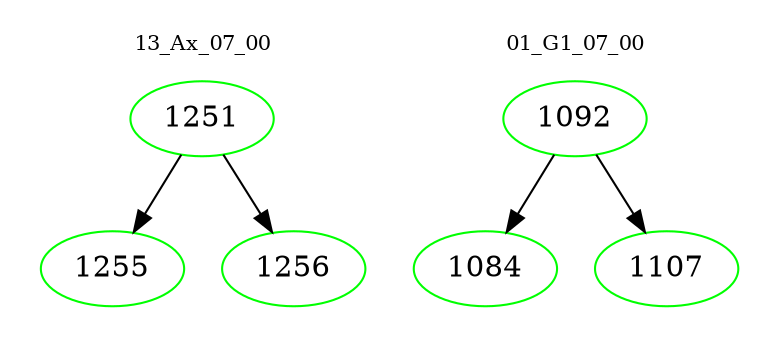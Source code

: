 digraph{
subgraph cluster_0 {
color = white
label = "13_Ax_07_00";
fontsize=10;
T0_1251 [label="1251", color="green"]
T0_1251 -> T0_1255 [color="black"]
T0_1255 [label="1255", color="green"]
T0_1251 -> T0_1256 [color="black"]
T0_1256 [label="1256", color="green"]
}
subgraph cluster_1 {
color = white
label = "01_G1_07_00";
fontsize=10;
T1_1092 [label="1092", color="green"]
T1_1092 -> T1_1084 [color="black"]
T1_1084 [label="1084", color="green"]
T1_1092 -> T1_1107 [color="black"]
T1_1107 [label="1107", color="green"]
}
}
